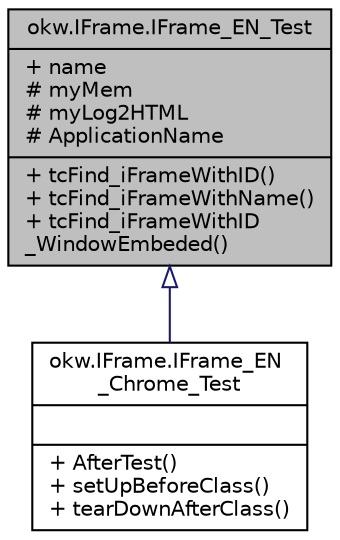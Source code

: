digraph "okw.IFrame.IFrame_EN_Test"
{
 // INTERACTIVE_SVG=YES
 // LATEX_PDF_SIZE
  edge [fontname="Helvetica",fontsize="10",labelfontname="Helvetica",labelfontsize="10"];
  node [fontname="Helvetica",fontsize="10",shape=record];
  Node0 [label="{okw.IFrame.IFrame_EN_Test\n|+ name\l# myMem\l# myLog2HTML\l# ApplicationName\l|+ tcFind_iFrameWithID()\l+ tcFind_iFrameWithName()\l+ tcFind_iFrameWithID\l_WindowEmbeded()\l}",height=0.2,width=0.4,color="black", fillcolor="grey75", style="filled", fontcolor="black",tooltip="Basisklasse für die BACK Testfälle zur Ableitung von Browser-Testfällen."];
  Node0 -> Node1 [dir="back",color="midnightblue",fontsize="10",style="solid",arrowtail="onormal",fontname="Helvetica"];
  Node1 [label="{okw.IFrame.IFrame_EN\l_Chrome_Test\n||+ AfterTest()\l+ setUpBeforeClass()\l+ tearDownAfterClass()\l}",height=0.2,width=0.4,color="black", fillcolor="white", style="filled",URL="$classokw_1_1_i_frame_1_1_i_frame___e_n___chrome___test.html",tooltip=" "];
}

